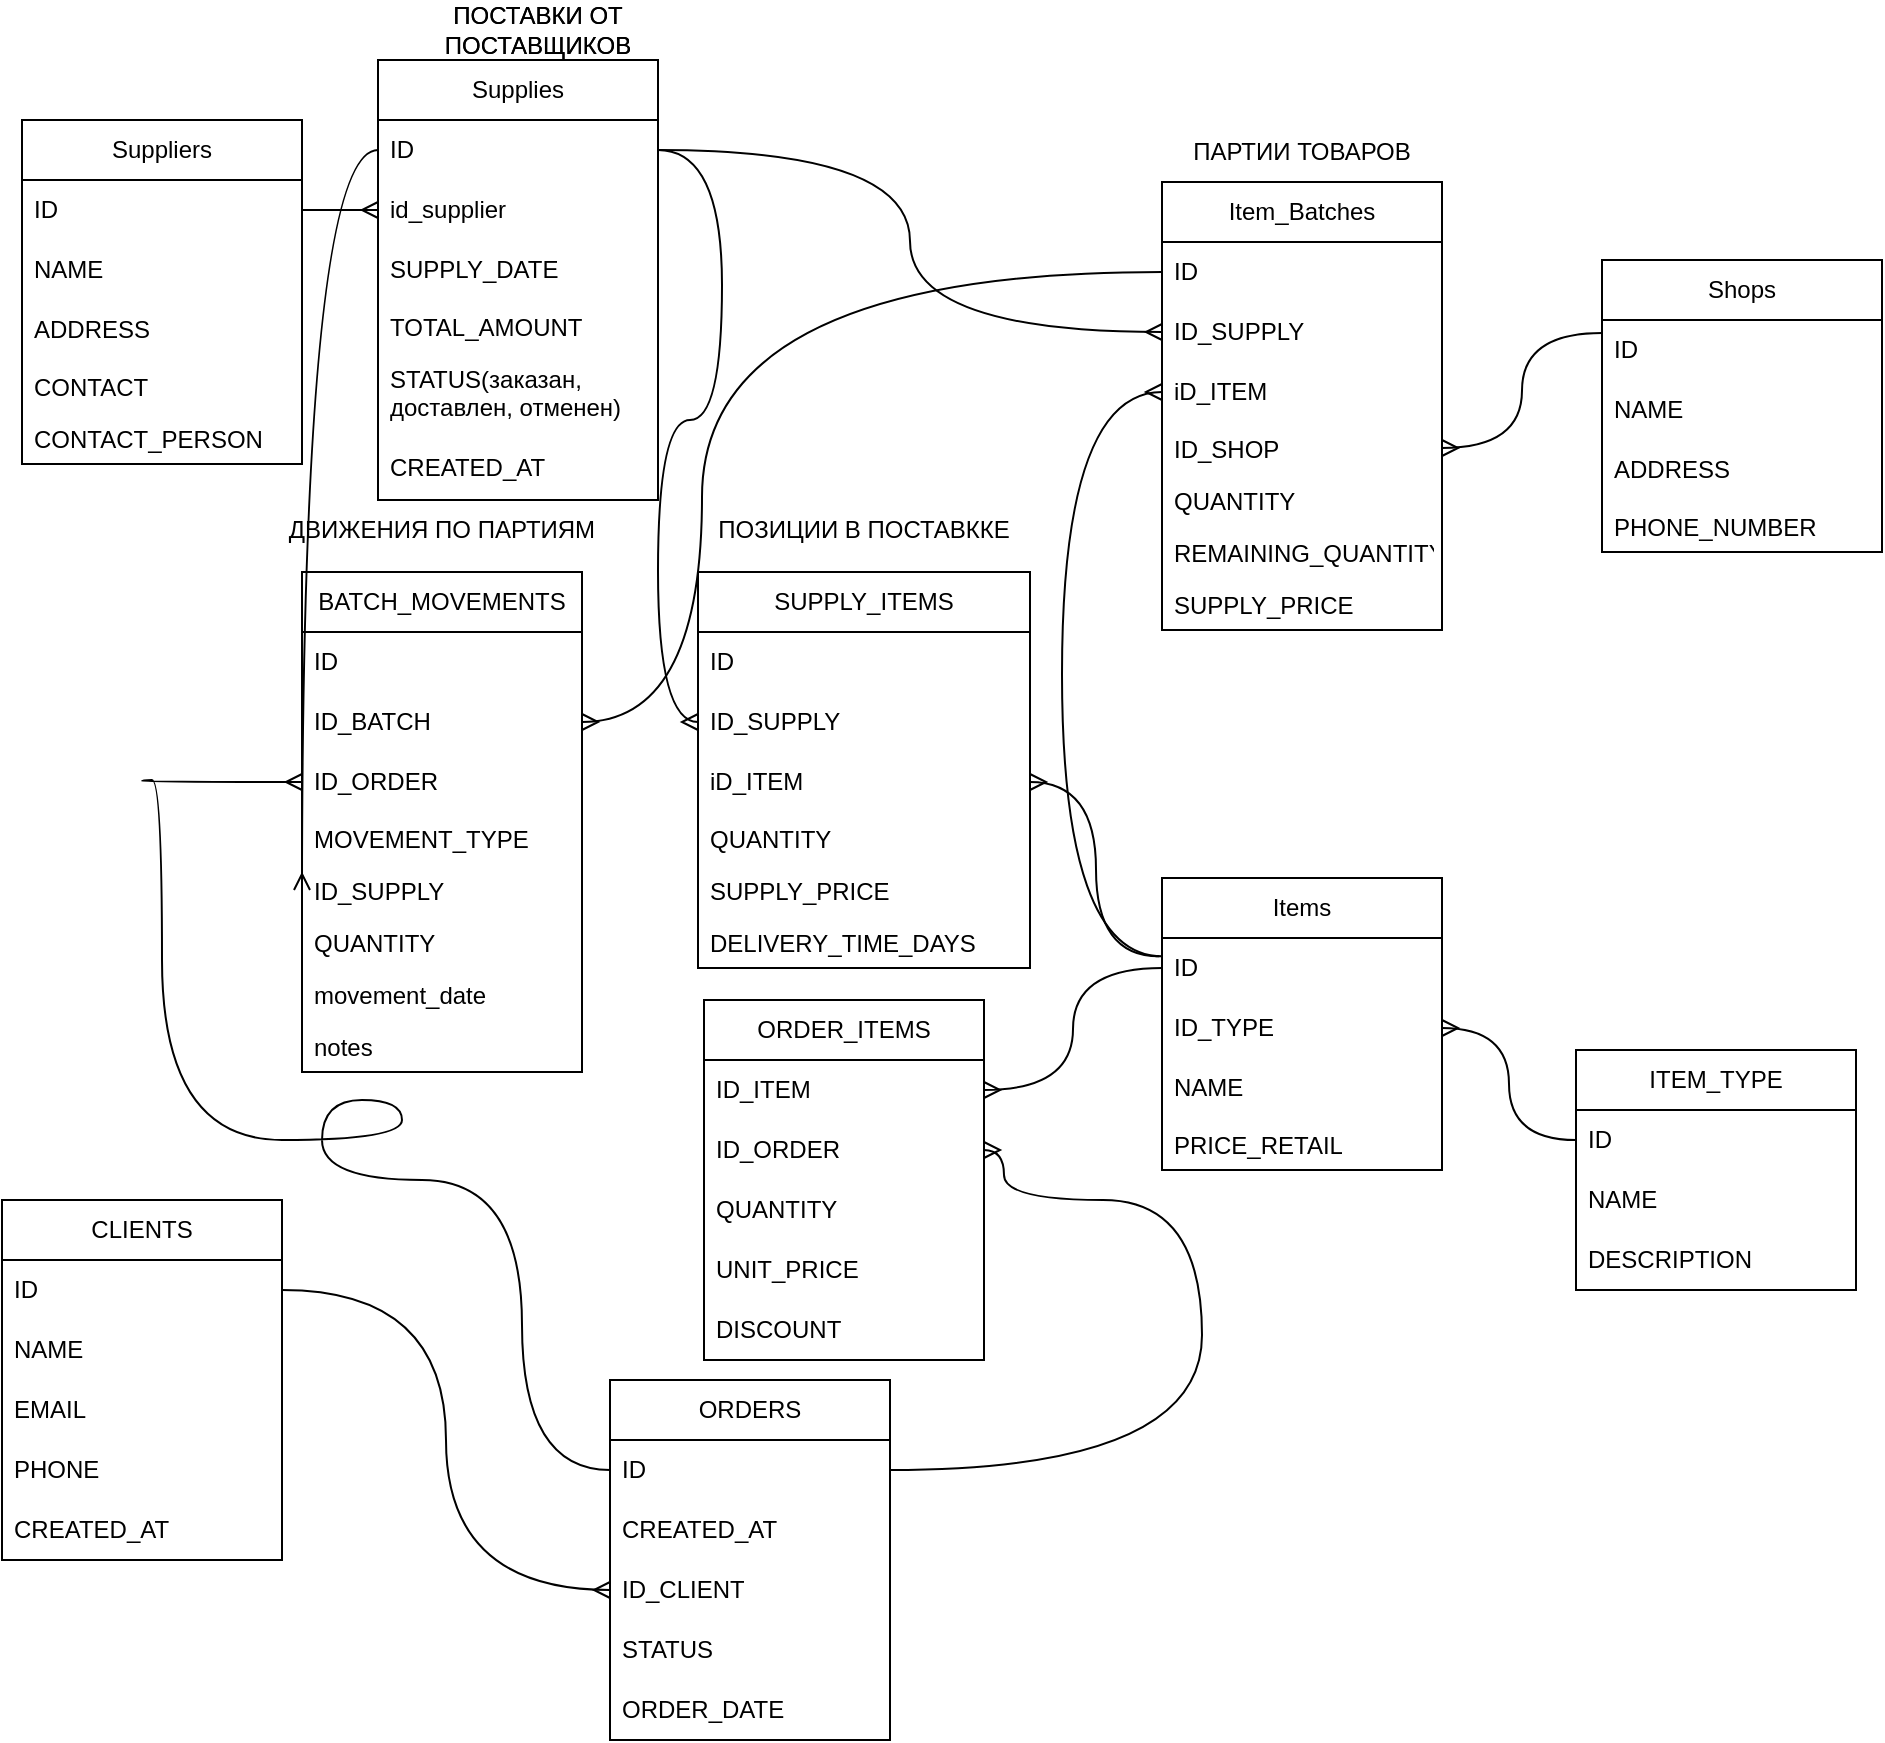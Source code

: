 <mxfile version="28.2.7">
  <diagram name="Страница — 1" id="HOSntctd37AdvG3vy1FT">
    <mxGraphModel dx="2037" dy="1073" grid="1" gridSize="10" guides="1" tooltips="1" connect="1" arrows="1" fold="1" page="1" pageScale="1" pageWidth="827" pageHeight="1169" math="0" shadow="0">
      <root>
        <mxCell id="0" />
        <mxCell id="1" parent="0" />
        <mxCell id="6hYHMVU2Tr5-_BcsYfaz-1" value="Suppliers" style="swimlane;fontStyle=0;childLayout=stackLayout;horizontal=1;startSize=30;horizontalStack=0;resizeParent=1;resizeParentMax=0;resizeLast=0;collapsible=1;marginBottom=0;whiteSpace=wrap;html=1;" vertex="1" parent="1">
          <mxGeometry x="50" y="60" width="140" height="172" as="geometry">
            <mxRectangle x="160" y="150" width="80" height="30" as="alternateBounds" />
          </mxGeometry>
        </mxCell>
        <mxCell id="6hYHMVU2Tr5-_BcsYfaz-2" value="ID" style="text;strokeColor=none;fillColor=none;align=left;verticalAlign=middle;spacingLeft=4;spacingRight=4;overflow=hidden;points=[[0,0.5],[1,0.5]];portConstraint=eastwest;rotatable=0;whiteSpace=wrap;html=1;" vertex="1" parent="6hYHMVU2Tr5-_BcsYfaz-1">
          <mxGeometry y="30" width="140" height="30" as="geometry" />
        </mxCell>
        <mxCell id="6hYHMVU2Tr5-_BcsYfaz-3" value="NAME" style="text;strokeColor=none;fillColor=none;align=left;verticalAlign=middle;spacingLeft=4;spacingRight=4;overflow=hidden;points=[[0,0.5],[1,0.5]];portConstraint=eastwest;rotatable=0;whiteSpace=wrap;html=1;" vertex="1" parent="6hYHMVU2Tr5-_BcsYfaz-1">
          <mxGeometry y="60" width="140" height="30" as="geometry" />
        </mxCell>
        <mxCell id="6hYHMVU2Tr5-_BcsYfaz-4" value="ADDRESS" style="text;strokeColor=none;fillColor=none;align=left;verticalAlign=middle;spacingLeft=4;spacingRight=4;overflow=hidden;points=[[0,0.5],[1,0.5]];portConstraint=eastwest;rotatable=0;whiteSpace=wrap;html=1;" vertex="1" parent="6hYHMVU2Tr5-_BcsYfaz-1">
          <mxGeometry y="90" width="140" height="30" as="geometry" />
        </mxCell>
        <mxCell id="6hYHMVU2Tr5-_BcsYfaz-8" value="CONTACT" style="text;strokeColor=none;fillColor=none;align=left;verticalAlign=top;spacingLeft=4;spacingRight=4;overflow=hidden;rotatable=0;points=[[0,0.5],[1,0.5]];portConstraint=eastwest;whiteSpace=wrap;html=1;" vertex="1" parent="6hYHMVU2Tr5-_BcsYfaz-1">
          <mxGeometry y="120" width="140" height="26" as="geometry" />
        </mxCell>
        <mxCell id="6hYHMVU2Tr5-_BcsYfaz-9" value="CONTACT_PERSON" style="text;strokeColor=none;fillColor=none;align=left;verticalAlign=top;spacingLeft=4;spacingRight=4;overflow=hidden;rotatable=0;points=[[0,0.5],[1,0.5]];portConstraint=eastwest;whiteSpace=wrap;html=1;" vertex="1" parent="6hYHMVU2Tr5-_BcsYfaz-1">
          <mxGeometry y="146" width="140" height="26" as="geometry" />
        </mxCell>
        <mxCell id="6hYHMVU2Tr5-_BcsYfaz-10" value="Shops" style="swimlane;fontStyle=0;childLayout=stackLayout;horizontal=1;startSize=30;horizontalStack=0;resizeParent=1;resizeParentMax=0;resizeLast=0;collapsible=1;marginBottom=0;whiteSpace=wrap;html=1;" vertex="1" parent="1">
          <mxGeometry x="840" y="130" width="140" height="146" as="geometry" />
        </mxCell>
        <mxCell id="6hYHMVU2Tr5-_BcsYfaz-11" value="ID" style="text;strokeColor=none;fillColor=none;align=left;verticalAlign=middle;spacingLeft=4;spacingRight=4;overflow=hidden;points=[[0,0.5],[1,0.5]];portConstraint=eastwest;rotatable=0;whiteSpace=wrap;html=1;" vertex="1" parent="6hYHMVU2Tr5-_BcsYfaz-10">
          <mxGeometry y="30" width="140" height="30" as="geometry" />
        </mxCell>
        <mxCell id="6hYHMVU2Tr5-_BcsYfaz-12" value="NAME" style="text;strokeColor=none;fillColor=none;align=left;verticalAlign=middle;spacingLeft=4;spacingRight=4;overflow=hidden;points=[[0,0.5],[1,0.5]];portConstraint=eastwest;rotatable=0;whiteSpace=wrap;html=1;" vertex="1" parent="6hYHMVU2Tr5-_BcsYfaz-10">
          <mxGeometry y="60" width="140" height="30" as="geometry" />
        </mxCell>
        <mxCell id="6hYHMVU2Tr5-_BcsYfaz-13" value="ADDRESS" style="text;strokeColor=none;fillColor=none;align=left;verticalAlign=middle;spacingLeft=4;spacingRight=4;overflow=hidden;points=[[0,0.5],[1,0.5]];portConstraint=eastwest;rotatable=0;whiteSpace=wrap;html=1;" vertex="1" parent="6hYHMVU2Tr5-_BcsYfaz-10">
          <mxGeometry y="90" width="140" height="30" as="geometry" />
        </mxCell>
        <mxCell id="6hYHMVU2Tr5-_BcsYfaz-14" value="PHONE_NUMBER" style="text;strokeColor=none;fillColor=none;align=left;verticalAlign=top;spacingLeft=4;spacingRight=4;overflow=hidden;rotatable=0;points=[[0,0.5],[1,0.5]];portConstraint=eastwest;whiteSpace=wrap;html=1;" vertex="1" parent="6hYHMVU2Tr5-_BcsYfaz-10">
          <mxGeometry y="120" width="140" height="26" as="geometry" />
        </mxCell>
        <mxCell id="6hYHMVU2Tr5-_BcsYfaz-15" value="Items" style="swimlane;fontStyle=0;childLayout=stackLayout;horizontal=1;startSize=30;horizontalStack=0;resizeParent=1;resizeParentMax=0;resizeLast=0;collapsible=1;marginBottom=0;whiteSpace=wrap;html=1;" vertex="1" parent="1">
          <mxGeometry x="620" y="439" width="140" height="146" as="geometry" />
        </mxCell>
        <mxCell id="6hYHMVU2Tr5-_BcsYfaz-16" value="ID" style="text;strokeColor=none;fillColor=none;align=left;verticalAlign=middle;spacingLeft=4;spacingRight=4;overflow=hidden;points=[[0,0.5],[1,0.5]];portConstraint=eastwest;rotatable=0;whiteSpace=wrap;html=1;" vertex="1" parent="6hYHMVU2Tr5-_BcsYfaz-15">
          <mxGeometry y="30" width="140" height="30" as="geometry" />
        </mxCell>
        <mxCell id="6hYHMVU2Tr5-_BcsYfaz-17" value="ID_TYPE" style="text;strokeColor=none;fillColor=none;align=left;verticalAlign=middle;spacingLeft=4;spacingRight=4;overflow=hidden;points=[[0,0.5],[1,0.5]];portConstraint=eastwest;rotatable=0;whiteSpace=wrap;html=1;" vertex="1" parent="6hYHMVU2Tr5-_BcsYfaz-15">
          <mxGeometry y="60" width="140" height="30" as="geometry" />
        </mxCell>
        <mxCell id="6hYHMVU2Tr5-_BcsYfaz-18" value="NAME" style="text;strokeColor=none;fillColor=none;align=left;verticalAlign=middle;spacingLeft=4;spacingRight=4;overflow=hidden;points=[[0,0.5],[1,0.5]];portConstraint=eastwest;rotatable=0;whiteSpace=wrap;html=1;" vertex="1" parent="6hYHMVU2Tr5-_BcsYfaz-15">
          <mxGeometry y="90" width="140" height="30" as="geometry" />
        </mxCell>
        <mxCell id="6hYHMVU2Tr5-_BcsYfaz-19" value="PRICE_RETAIL" style="text;strokeColor=none;fillColor=none;align=left;verticalAlign=top;spacingLeft=4;spacingRight=4;overflow=hidden;rotatable=0;points=[[0,0.5],[1,0.5]];portConstraint=eastwest;whiteSpace=wrap;html=1;" vertex="1" parent="6hYHMVU2Tr5-_BcsYfaz-15">
          <mxGeometry y="120" width="140" height="26" as="geometry" />
        </mxCell>
        <mxCell id="6hYHMVU2Tr5-_BcsYfaz-39" value="ORDERS" style="swimlane;fontStyle=0;childLayout=stackLayout;horizontal=1;startSize=30;horizontalStack=0;resizeParent=1;resizeParentMax=0;resizeLast=0;collapsible=1;marginBottom=0;whiteSpace=wrap;html=1;" vertex="1" parent="1">
          <mxGeometry x="344" y="690" width="140" height="180" as="geometry" />
        </mxCell>
        <mxCell id="6hYHMVU2Tr5-_BcsYfaz-40" value="ID" style="text;strokeColor=none;fillColor=none;align=left;verticalAlign=middle;spacingLeft=4;spacingRight=4;overflow=hidden;points=[[0,0.5],[1,0.5]];portConstraint=eastwest;rotatable=0;whiteSpace=wrap;html=1;" vertex="1" parent="6hYHMVU2Tr5-_BcsYfaz-39">
          <mxGeometry y="30" width="140" height="30" as="geometry" />
        </mxCell>
        <mxCell id="6hYHMVU2Tr5-_BcsYfaz-42" value="CREATED_AT" style="text;strokeColor=none;fillColor=none;align=left;verticalAlign=middle;spacingLeft=4;spacingRight=4;overflow=hidden;points=[[0,0.5],[1,0.5]];portConstraint=eastwest;rotatable=0;whiteSpace=wrap;html=1;" vertex="1" parent="6hYHMVU2Tr5-_BcsYfaz-39">
          <mxGeometry y="60" width="140" height="30" as="geometry" />
        </mxCell>
        <mxCell id="6hYHMVU2Tr5-_BcsYfaz-51" value="ID_CLIENT" style="text;strokeColor=none;fillColor=none;align=left;verticalAlign=middle;spacingLeft=4;spacingRight=4;overflow=hidden;points=[[0,0.5],[1,0.5]];portConstraint=eastwest;rotatable=0;whiteSpace=wrap;html=1;" vertex="1" parent="6hYHMVU2Tr5-_BcsYfaz-39">
          <mxGeometry y="90" width="140" height="30" as="geometry" />
        </mxCell>
        <mxCell id="6hYHMVU2Tr5-_BcsYfaz-120" value="STATUS" style="text;strokeColor=none;fillColor=none;align=left;verticalAlign=middle;spacingLeft=4;spacingRight=4;overflow=hidden;points=[[0,0.5],[1,0.5]];portConstraint=eastwest;rotatable=0;whiteSpace=wrap;html=1;" vertex="1" parent="6hYHMVU2Tr5-_BcsYfaz-39">
          <mxGeometry y="120" width="140" height="30" as="geometry" />
        </mxCell>
        <mxCell id="6hYHMVU2Tr5-_BcsYfaz-121" value="ORDER_DATE" style="text;strokeColor=none;fillColor=none;align=left;verticalAlign=middle;spacingLeft=4;spacingRight=4;overflow=hidden;points=[[0,0.5],[1,0.5]];portConstraint=eastwest;rotatable=0;whiteSpace=wrap;html=1;" vertex="1" parent="6hYHMVU2Tr5-_BcsYfaz-39">
          <mxGeometry y="150" width="140" height="30" as="geometry" />
        </mxCell>
        <mxCell id="6hYHMVU2Tr5-_BcsYfaz-43" value="CLIENTS" style="swimlane;fontStyle=0;childLayout=stackLayout;horizontal=1;startSize=30;horizontalStack=0;resizeParent=1;resizeParentMax=0;resizeLast=0;collapsible=1;marginBottom=0;whiteSpace=wrap;html=1;" vertex="1" parent="1">
          <mxGeometry x="40" y="600" width="140" height="180" as="geometry" />
        </mxCell>
        <mxCell id="6hYHMVU2Tr5-_BcsYfaz-44" value="ID" style="text;strokeColor=none;fillColor=none;align=left;verticalAlign=middle;spacingLeft=4;spacingRight=4;overflow=hidden;points=[[0,0.5],[1,0.5]];portConstraint=eastwest;rotatable=0;whiteSpace=wrap;html=1;" vertex="1" parent="6hYHMVU2Tr5-_BcsYfaz-43">
          <mxGeometry y="30" width="140" height="30" as="geometry" />
        </mxCell>
        <mxCell id="6hYHMVU2Tr5-_BcsYfaz-117" value="NAME" style="text;strokeColor=none;fillColor=none;align=left;verticalAlign=middle;spacingLeft=4;spacingRight=4;overflow=hidden;points=[[0,0.5],[1,0.5]];portConstraint=eastwest;rotatable=0;whiteSpace=wrap;html=1;" vertex="1" parent="6hYHMVU2Tr5-_BcsYfaz-43">
          <mxGeometry y="60" width="140" height="30" as="geometry" />
        </mxCell>
        <mxCell id="6hYHMVU2Tr5-_BcsYfaz-118" value="EMAIL" style="text;strokeColor=none;fillColor=none;align=left;verticalAlign=middle;spacingLeft=4;spacingRight=4;overflow=hidden;points=[[0,0.5],[1,0.5]];portConstraint=eastwest;rotatable=0;whiteSpace=wrap;html=1;" vertex="1" parent="6hYHMVU2Tr5-_BcsYfaz-43">
          <mxGeometry y="90" width="140" height="30" as="geometry" />
        </mxCell>
        <mxCell id="6hYHMVU2Tr5-_BcsYfaz-119" value="PHONE" style="text;strokeColor=none;fillColor=none;align=left;verticalAlign=middle;spacingLeft=4;spacingRight=4;overflow=hidden;points=[[0,0.5],[1,0.5]];portConstraint=eastwest;rotatable=0;whiteSpace=wrap;html=1;" vertex="1" parent="6hYHMVU2Tr5-_BcsYfaz-43">
          <mxGeometry y="120" width="140" height="30" as="geometry" />
        </mxCell>
        <mxCell id="6hYHMVU2Tr5-_BcsYfaz-45" value="CREATED_AT" style="text;strokeColor=none;fillColor=none;align=left;verticalAlign=middle;spacingLeft=4;spacingRight=4;overflow=hidden;points=[[0,0.5],[1,0.5]];portConstraint=eastwest;rotatable=0;whiteSpace=wrap;html=1;" vertex="1" parent="6hYHMVU2Tr5-_BcsYfaz-43">
          <mxGeometry y="150" width="140" height="30" as="geometry" />
        </mxCell>
        <mxCell id="6hYHMVU2Tr5-_BcsYfaz-47" value="ORDER_ITEMS" style="swimlane;fontStyle=0;childLayout=stackLayout;horizontal=1;startSize=30;horizontalStack=0;resizeParent=1;resizeParentMax=0;resizeLast=0;collapsible=1;marginBottom=0;whiteSpace=wrap;html=1;" vertex="1" parent="1">
          <mxGeometry x="391" y="500" width="140" height="180" as="geometry" />
        </mxCell>
        <mxCell id="6hYHMVU2Tr5-_BcsYfaz-48" value="ID_ITEM" style="text;strokeColor=none;fillColor=none;align=left;verticalAlign=middle;spacingLeft=4;spacingRight=4;overflow=hidden;points=[[0,0.5],[1,0.5]];portConstraint=eastwest;rotatable=0;whiteSpace=wrap;html=1;" vertex="1" parent="6hYHMVU2Tr5-_BcsYfaz-47">
          <mxGeometry y="30" width="140" height="30" as="geometry" />
        </mxCell>
        <mxCell id="6hYHMVU2Tr5-_BcsYfaz-49" value="ID_ORDER" style="text;strokeColor=none;fillColor=none;align=left;verticalAlign=middle;spacingLeft=4;spacingRight=4;overflow=hidden;points=[[0,0.5],[1,0.5]];portConstraint=eastwest;rotatable=0;whiteSpace=wrap;html=1;" vertex="1" parent="6hYHMVU2Tr5-_BcsYfaz-47">
          <mxGeometry y="60" width="140" height="30" as="geometry" />
        </mxCell>
        <mxCell id="6hYHMVU2Tr5-_BcsYfaz-123" value="QUANTITY" style="text;strokeColor=none;fillColor=none;align=left;verticalAlign=middle;spacingLeft=4;spacingRight=4;overflow=hidden;points=[[0,0.5],[1,0.5]];portConstraint=eastwest;rotatable=0;whiteSpace=wrap;html=1;" vertex="1" parent="6hYHMVU2Tr5-_BcsYfaz-47">
          <mxGeometry y="90" width="140" height="30" as="geometry" />
        </mxCell>
        <mxCell id="6hYHMVU2Tr5-_BcsYfaz-132" value="UNIT_PRICE" style="text;strokeColor=none;fillColor=none;align=left;verticalAlign=middle;spacingLeft=4;spacingRight=4;overflow=hidden;points=[[0,0.5],[1,0.5]];portConstraint=eastwest;rotatable=0;whiteSpace=wrap;html=1;" vertex="1" parent="6hYHMVU2Tr5-_BcsYfaz-47">
          <mxGeometry y="120" width="140" height="30" as="geometry" />
        </mxCell>
        <mxCell id="6hYHMVU2Tr5-_BcsYfaz-50" value="DISCOUNT" style="text;strokeColor=none;fillColor=none;align=left;verticalAlign=middle;spacingLeft=4;spacingRight=4;overflow=hidden;points=[[0,0.5],[1,0.5]];portConstraint=eastwest;rotatable=0;whiteSpace=wrap;html=1;" vertex="1" parent="6hYHMVU2Tr5-_BcsYfaz-47">
          <mxGeometry y="150" width="140" height="30" as="geometry" />
        </mxCell>
        <mxCell id="6hYHMVU2Tr5-_BcsYfaz-52" style="edgeStyle=orthogonalEdgeStyle;rounded=0;orthogonalLoop=1;jettySize=auto;html=1;curved=1;endArrow=ERmany;endFill=0;exitX=0;exitY=0.5;exitDx=0;exitDy=0;entryX=1;entryY=0.5;entryDx=0;entryDy=0;" edge="1" parent="1" source="6hYHMVU2Tr5-_BcsYfaz-16" target="6hYHMVU2Tr5-_BcsYfaz-48">
          <mxGeometry relative="1" as="geometry">
            <mxPoint x="560" y="690" as="sourcePoint" />
            <mxPoint x="620" y="670" as="targetPoint" />
          </mxGeometry>
        </mxCell>
        <mxCell id="6hYHMVU2Tr5-_BcsYfaz-54" style="edgeStyle=orthogonalEdgeStyle;rounded=0;orthogonalLoop=1;jettySize=auto;html=1;curved=1;endArrow=ERmany;endFill=0;exitX=1;exitY=0.5;exitDx=0;exitDy=0;entryX=1;entryY=0.5;entryDx=0;entryDy=0;" edge="1" parent="1" source="6hYHMVU2Tr5-_BcsYfaz-40" target="6hYHMVU2Tr5-_BcsYfaz-49">
          <mxGeometry relative="1" as="geometry">
            <mxPoint x="626" y="570" as="sourcePoint" />
            <mxPoint x="560" y="656" as="targetPoint" />
            <Array as="points">
              <mxPoint x="640" y="735" />
              <mxPoint x="640" y="600" />
              <mxPoint x="541" y="600" />
            </Array>
          </mxGeometry>
        </mxCell>
        <mxCell id="6hYHMVU2Tr5-_BcsYfaz-55" style="edgeStyle=orthogonalEdgeStyle;rounded=0;orthogonalLoop=1;jettySize=auto;html=1;curved=1;endArrow=ERmany;endFill=0;exitX=1;exitY=0.5;exitDx=0;exitDy=0;entryX=0;entryY=0.5;entryDx=0;entryDy=0;" edge="1" parent="1" source="6hYHMVU2Tr5-_BcsYfaz-44" target="6hYHMVU2Tr5-_BcsYfaz-51">
          <mxGeometry relative="1" as="geometry">
            <mxPoint x="205" y="825" as="sourcePoint" />
            <mxPoint x="297" y="795" as="targetPoint" />
          </mxGeometry>
        </mxCell>
        <mxCell id="6hYHMVU2Tr5-_BcsYfaz-56" value="Item_Batches" style="swimlane;fontStyle=0;childLayout=stackLayout;horizontal=1;startSize=30;horizontalStack=0;resizeParent=1;resizeParentMax=0;resizeLast=0;collapsible=1;marginBottom=0;whiteSpace=wrap;html=1;" vertex="1" parent="1">
          <mxGeometry x="620" y="91" width="140" height="224" as="geometry" />
        </mxCell>
        <mxCell id="6hYHMVU2Tr5-_BcsYfaz-57" value="ID" style="text;strokeColor=none;fillColor=none;align=left;verticalAlign=middle;spacingLeft=4;spacingRight=4;overflow=hidden;points=[[0,0.5],[1,0.5]];portConstraint=eastwest;rotatable=0;whiteSpace=wrap;html=1;" vertex="1" parent="6hYHMVU2Tr5-_BcsYfaz-56">
          <mxGeometry y="30" width="140" height="30" as="geometry" />
        </mxCell>
        <mxCell id="6hYHMVU2Tr5-_BcsYfaz-58" value="ID_SUPPLY" style="text;strokeColor=none;fillColor=none;align=left;verticalAlign=middle;spacingLeft=4;spacingRight=4;overflow=hidden;points=[[0,0.5],[1,0.5]];portConstraint=eastwest;rotatable=0;whiteSpace=wrap;html=1;" vertex="1" parent="6hYHMVU2Tr5-_BcsYfaz-56">
          <mxGeometry y="60" width="140" height="30" as="geometry" />
        </mxCell>
        <mxCell id="6hYHMVU2Tr5-_BcsYfaz-59" value="iD_ITEM" style="text;strokeColor=none;fillColor=none;align=left;verticalAlign=middle;spacingLeft=4;spacingRight=4;overflow=hidden;points=[[0,0.5],[1,0.5]];portConstraint=eastwest;rotatable=0;whiteSpace=wrap;html=1;" vertex="1" parent="6hYHMVU2Tr5-_BcsYfaz-56">
          <mxGeometry y="90" width="140" height="30" as="geometry" />
        </mxCell>
        <mxCell id="6hYHMVU2Tr5-_BcsYfaz-65" value="ID_SHOP" style="text;strokeColor=none;fillColor=none;align=left;verticalAlign=top;spacingLeft=4;spacingRight=4;overflow=hidden;rotatable=0;points=[[0,0.5],[1,0.5]];portConstraint=eastwest;whiteSpace=wrap;html=1;" vertex="1" parent="6hYHMVU2Tr5-_BcsYfaz-56">
          <mxGeometry y="120" width="140" height="26" as="geometry" />
        </mxCell>
        <mxCell id="6hYHMVU2Tr5-_BcsYfaz-66" value="QUANTITY" style="text;strokeColor=none;fillColor=none;align=left;verticalAlign=top;spacingLeft=4;spacingRight=4;overflow=hidden;rotatable=0;points=[[0,0.5],[1,0.5]];portConstraint=eastwest;whiteSpace=wrap;html=1;" vertex="1" parent="6hYHMVU2Tr5-_BcsYfaz-56">
          <mxGeometry y="146" width="140" height="26" as="geometry" />
        </mxCell>
        <mxCell id="6hYHMVU2Tr5-_BcsYfaz-67" value="REMAINING_QUANTITY" style="text;strokeColor=none;fillColor=none;align=left;verticalAlign=top;spacingLeft=4;spacingRight=4;overflow=hidden;rotatable=0;points=[[0,0.5],[1,0.5]];portConstraint=eastwest;whiteSpace=wrap;html=1;" vertex="1" parent="6hYHMVU2Tr5-_BcsYfaz-56">
          <mxGeometry y="172" width="140" height="26" as="geometry" />
        </mxCell>
        <mxCell id="6hYHMVU2Tr5-_BcsYfaz-68" value="SUPPLY_PRICE" style="text;strokeColor=none;fillColor=none;align=left;verticalAlign=top;spacingLeft=4;spacingRight=4;overflow=hidden;rotatable=0;points=[[0,0.5],[1,0.5]];portConstraint=eastwest;whiteSpace=wrap;html=1;" vertex="1" parent="6hYHMVU2Tr5-_BcsYfaz-56">
          <mxGeometry y="198" width="140" height="26" as="geometry" />
        </mxCell>
        <mxCell id="6hYHMVU2Tr5-_BcsYfaz-71" value="Supplies" style="swimlane;fontStyle=0;childLayout=stackLayout;horizontal=1;startSize=30;horizontalStack=0;resizeParent=1;resizeParentMax=0;resizeLast=0;collapsible=1;marginBottom=0;whiteSpace=wrap;html=1;" vertex="1" parent="1">
          <mxGeometry x="228" y="30" width="140" height="220" as="geometry">
            <mxRectangle x="160" y="150" width="80" height="30" as="alternateBounds" />
          </mxGeometry>
        </mxCell>
        <mxCell id="6hYHMVU2Tr5-_BcsYfaz-72" value="ID" style="text;strokeColor=none;fillColor=none;align=left;verticalAlign=middle;spacingLeft=4;spacingRight=4;overflow=hidden;points=[[0,0.5],[1,0.5]];portConstraint=eastwest;rotatable=0;whiteSpace=wrap;html=1;" vertex="1" parent="6hYHMVU2Tr5-_BcsYfaz-71">
          <mxGeometry y="30" width="140" height="30" as="geometry" />
        </mxCell>
        <mxCell id="6hYHMVU2Tr5-_BcsYfaz-73" value="id_supplier" style="text;strokeColor=none;fillColor=none;align=left;verticalAlign=middle;spacingLeft=4;spacingRight=4;overflow=hidden;points=[[0,0.5],[1,0.5]];portConstraint=eastwest;rotatable=0;whiteSpace=wrap;html=1;" vertex="1" parent="6hYHMVU2Tr5-_BcsYfaz-71">
          <mxGeometry y="60" width="140" height="30" as="geometry" />
        </mxCell>
        <mxCell id="6hYHMVU2Tr5-_BcsYfaz-74" value="SUPPLY_DATE" style="text;strokeColor=none;fillColor=none;align=left;verticalAlign=middle;spacingLeft=4;spacingRight=4;overflow=hidden;points=[[0,0.5],[1,0.5]];portConstraint=eastwest;rotatable=0;whiteSpace=wrap;html=1;" vertex="1" parent="6hYHMVU2Tr5-_BcsYfaz-71">
          <mxGeometry y="90" width="140" height="30" as="geometry" />
        </mxCell>
        <mxCell id="6hYHMVU2Tr5-_BcsYfaz-75" value="TOTAL_AMOUNT" style="text;strokeColor=none;fillColor=none;align=left;verticalAlign=top;spacingLeft=4;spacingRight=4;overflow=hidden;rotatable=0;points=[[0,0.5],[1,0.5]];portConstraint=eastwest;whiteSpace=wrap;html=1;" vertex="1" parent="6hYHMVU2Tr5-_BcsYfaz-71">
          <mxGeometry y="120" width="140" height="26" as="geometry" />
        </mxCell>
        <mxCell id="6hYHMVU2Tr5-_BcsYfaz-76" value="STATUS(заказан, доставлен, отменен)" style="text;strokeColor=none;fillColor=none;align=left;verticalAlign=top;spacingLeft=4;spacingRight=4;overflow=hidden;rotatable=0;points=[[0,0.5],[1,0.5]];portConstraint=eastwest;whiteSpace=wrap;html=1;" vertex="1" parent="6hYHMVU2Tr5-_BcsYfaz-71">
          <mxGeometry y="146" width="140" height="44" as="geometry" />
        </mxCell>
        <mxCell id="6hYHMVU2Tr5-_BcsYfaz-77" value="CREATED_AT" style="text;strokeColor=none;fillColor=none;align=left;verticalAlign=top;spacingLeft=4;spacingRight=4;overflow=hidden;rotatable=0;points=[[0,0.5],[1,0.5]];portConstraint=eastwest;whiteSpace=wrap;html=1;" vertex="1" parent="6hYHMVU2Tr5-_BcsYfaz-71">
          <mxGeometry y="190" width="140" height="30" as="geometry" />
        </mxCell>
        <mxCell id="6hYHMVU2Tr5-_BcsYfaz-78" value="SUPPLY_ITEMS" style="swimlane;fontStyle=0;childLayout=stackLayout;horizontal=1;startSize=30;horizontalStack=0;resizeParent=1;resizeParentMax=0;resizeLast=0;collapsible=1;marginBottom=0;whiteSpace=wrap;html=1;" vertex="1" parent="1">
          <mxGeometry x="388" y="286" width="166" height="198" as="geometry" />
        </mxCell>
        <mxCell id="6hYHMVU2Tr5-_BcsYfaz-79" value="ID" style="text;strokeColor=none;fillColor=none;align=left;verticalAlign=middle;spacingLeft=4;spacingRight=4;overflow=hidden;points=[[0,0.5],[1,0.5]];portConstraint=eastwest;rotatable=0;whiteSpace=wrap;html=1;" vertex="1" parent="6hYHMVU2Tr5-_BcsYfaz-78">
          <mxGeometry y="30" width="166" height="30" as="geometry" />
        </mxCell>
        <mxCell id="6hYHMVU2Tr5-_BcsYfaz-80" value="ID_SUPPLY" style="text;strokeColor=none;fillColor=none;align=left;verticalAlign=middle;spacingLeft=4;spacingRight=4;overflow=hidden;points=[[0,0.5],[1,0.5]];portConstraint=eastwest;rotatable=0;whiteSpace=wrap;html=1;" vertex="1" parent="6hYHMVU2Tr5-_BcsYfaz-78">
          <mxGeometry y="60" width="166" height="30" as="geometry" />
        </mxCell>
        <mxCell id="6hYHMVU2Tr5-_BcsYfaz-81" value="iD_ITEM" style="text;strokeColor=none;fillColor=none;align=left;verticalAlign=middle;spacingLeft=4;spacingRight=4;overflow=hidden;points=[[0,0.5],[1,0.5]];portConstraint=eastwest;rotatable=0;whiteSpace=wrap;html=1;" vertex="1" parent="6hYHMVU2Tr5-_BcsYfaz-78">
          <mxGeometry y="90" width="166" height="30" as="geometry" />
        </mxCell>
        <mxCell id="6hYHMVU2Tr5-_BcsYfaz-83" value="QUANTITY" style="text;strokeColor=none;fillColor=none;align=left;verticalAlign=top;spacingLeft=4;spacingRight=4;overflow=hidden;rotatable=0;points=[[0,0.5],[1,0.5]];portConstraint=eastwest;whiteSpace=wrap;html=1;" vertex="1" parent="6hYHMVU2Tr5-_BcsYfaz-78">
          <mxGeometry y="120" width="166" height="26" as="geometry" />
        </mxCell>
        <mxCell id="6hYHMVU2Tr5-_BcsYfaz-85" value="SUPPLY_PRICE" style="text;strokeColor=none;fillColor=none;align=left;verticalAlign=top;spacingLeft=4;spacingRight=4;overflow=hidden;rotatable=0;points=[[0,0.5],[1,0.5]];portConstraint=eastwest;whiteSpace=wrap;html=1;" vertex="1" parent="6hYHMVU2Tr5-_BcsYfaz-78">
          <mxGeometry y="146" width="166" height="26" as="geometry" />
        </mxCell>
        <mxCell id="6hYHMVU2Tr5-_BcsYfaz-86" value="DELIVERY_TIME_DAYS" style="text;strokeColor=none;fillColor=none;align=left;verticalAlign=top;spacingLeft=4;spacingRight=4;overflow=hidden;rotatable=0;points=[[0,0.5],[1,0.5]];portConstraint=eastwest;whiteSpace=wrap;html=1;" vertex="1" parent="6hYHMVU2Tr5-_BcsYfaz-78">
          <mxGeometry y="172" width="166" height="26" as="geometry" />
        </mxCell>
        <mxCell id="6hYHMVU2Tr5-_BcsYfaz-87" value="BATCH_MOVEMENTS" style="swimlane;fontStyle=0;childLayout=stackLayout;horizontal=1;startSize=30;horizontalStack=0;resizeParent=1;resizeParentMax=0;resizeLast=0;collapsible=1;marginBottom=0;whiteSpace=wrap;html=1;" vertex="1" parent="1">
          <mxGeometry x="190" y="286" width="140" height="250" as="geometry" />
        </mxCell>
        <mxCell id="6hYHMVU2Tr5-_BcsYfaz-88" value="ID" style="text;strokeColor=none;fillColor=none;align=left;verticalAlign=middle;spacingLeft=4;spacingRight=4;overflow=hidden;points=[[0,0.5],[1,0.5]];portConstraint=eastwest;rotatable=0;whiteSpace=wrap;html=1;" vertex="1" parent="6hYHMVU2Tr5-_BcsYfaz-87">
          <mxGeometry y="30" width="140" height="30" as="geometry" />
        </mxCell>
        <mxCell id="6hYHMVU2Tr5-_BcsYfaz-89" value="ID_BATCH" style="text;strokeColor=none;fillColor=none;align=left;verticalAlign=middle;spacingLeft=4;spacingRight=4;overflow=hidden;points=[[0,0.5],[1,0.5]];portConstraint=eastwest;rotatable=0;whiteSpace=wrap;html=1;" vertex="1" parent="6hYHMVU2Tr5-_BcsYfaz-87">
          <mxGeometry y="60" width="140" height="30" as="geometry" />
        </mxCell>
        <mxCell id="6hYHMVU2Tr5-_BcsYfaz-90" value="ID_ORDER" style="text;strokeColor=none;fillColor=none;align=left;verticalAlign=middle;spacingLeft=4;spacingRight=4;overflow=hidden;points=[[0,0.5],[1,0.5]];portConstraint=eastwest;rotatable=0;whiteSpace=wrap;html=1;" vertex="1" parent="6hYHMVU2Tr5-_BcsYfaz-87">
          <mxGeometry y="90" width="140" height="30" as="geometry" />
        </mxCell>
        <mxCell id="6hYHMVU2Tr5-_BcsYfaz-94" value="MOVEMENT_TYPE" style="text;strokeColor=none;fillColor=none;align=left;verticalAlign=top;spacingLeft=4;spacingRight=4;overflow=hidden;rotatable=0;points=[[0,0.5],[1,0.5]];portConstraint=eastwest;whiteSpace=wrap;html=1;" vertex="1" parent="6hYHMVU2Tr5-_BcsYfaz-87">
          <mxGeometry y="120" width="140" height="26" as="geometry" />
        </mxCell>
        <mxCell id="6hYHMVU2Tr5-_BcsYfaz-93" value="ID_SUPPLY" style="text;strokeColor=none;fillColor=none;align=left;verticalAlign=top;spacingLeft=4;spacingRight=4;overflow=hidden;rotatable=0;points=[[0,0.5],[1,0.5]];portConstraint=eastwest;whiteSpace=wrap;html=1;" vertex="1" parent="6hYHMVU2Tr5-_BcsYfaz-87">
          <mxGeometry y="146" width="140" height="26" as="geometry" />
        </mxCell>
        <mxCell id="6hYHMVU2Tr5-_BcsYfaz-96" value="QUANTITY" style="text;strokeColor=none;fillColor=none;align=left;verticalAlign=top;spacingLeft=4;spacingRight=4;overflow=hidden;rotatable=0;points=[[0,0.5],[1,0.5]];portConstraint=eastwest;whiteSpace=wrap;html=1;" vertex="1" parent="6hYHMVU2Tr5-_BcsYfaz-87">
          <mxGeometry y="172" width="140" height="26" as="geometry" />
        </mxCell>
        <mxCell id="6hYHMVU2Tr5-_BcsYfaz-97" value="movement_date" style="text;strokeColor=none;fillColor=none;align=left;verticalAlign=top;spacingLeft=4;spacingRight=4;overflow=hidden;rotatable=0;points=[[0,0.5],[1,0.5]];portConstraint=eastwest;whiteSpace=wrap;html=1;" vertex="1" parent="6hYHMVU2Tr5-_BcsYfaz-87">
          <mxGeometry y="198" width="140" height="26" as="geometry" />
        </mxCell>
        <mxCell id="6hYHMVU2Tr5-_BcsYfaz-99" value="notes" style="text;strokeColor=none;fillColor=none;align=left;verticalAlign=top;spacingLeft=4;spacingRight=4;overflow=hidden;rotatable=0;points=[[0,0.5],[1,0.5]];portConstraint=eastwest;whiteSpace=wrap;html=1;" vertex="1" parent="6hYHMVU2Tr5-_BcsYfaz-87">
          <mxGeometry y="224" width="140" height="26" as="geometry" />
        </mxCell>
        <mxCell id="6hYHMVU2Tr5-_BcsYfaz-100" value="ITEM_TYPE" style="swimlane;fontStyle=0;childLayout=stackLayout;horizontal=1;startSize=30;horizontalStack=0;resizeParent=1;resizeParentMax=0;resizeLast=0;collapsible=1;marginBottom=0;whiteSpace=wrap;html=1;" vertex="1" parent="1">
          <mxGeometry x="827" y="525" width="140" height="120" as="geometry" />
        </mxCell>
        <mxCell id="6hYHMVU2Tr5-_BcsYfaz-101" value="ID" style="text;strokeColor=none;fillColor=none;align=left;verticalAlign=middle;spacingLeft=4;spacingRight=4;overflow=hidden;points=[[0,0.5],[1,0.5]];portConstraint=eastwest;rotatable=0;whiteSpace=wrap;html=1;" vertex="1" parent="6hYHMVU2Tr5-_BcsYfaz-100">
          <mxGeometry y="30" width="140" height="30" as="geometry" />
        </mxCell>
        <mxCell id="6hYHMVU2Tr5-_BcsYfaz-102" value="NAME" style="text;strokeColor=none;fillColor=none;align=left;verticalAlign=middle;spacingLeft=4;spacingRight=4;overflow=hidden;points=[[0,0.5],[1,0.5]];portConstraint=eastwest;rotatable=0;whiteSpace=wrap;html=1;" vertex="1" parent="6hYHMVU2Tr5-_BcsYfaz-100">
          <mxGeometry y="60" width="140" height="30" as="geometry" />
        </mxCell>
        <mxCell id="6hYHMVU2Tr5-_BcsYfaz-103" value="DESCRIPTION" style="text;strokeColor=none;fillColor=none;align=left;verticalAlign=middle;spacingLeft=4;spacingRight=4;overflow=hidden;points=[[0,0.5],[1,0.5]];portConstraint=eastwest;rotatable=0;whiteSpace=wrap;html=1;" vertex="1" parent="6hYHMVU2Tr5-_BcsYfaz-100">
          <mxGeometry y="90" width="140" height="30" as="geometry" />
        </mxCell>
        <mxCell id="6hYHMVU2Tr5-_BcsYfaz-104" style="edgeStyle=orthogonalEdgeStyle;rounded=0;orthogonalLoop=1;jettySize=auto;html=1;entryX=1;entryY=0.5;entryDx=0;entryDy=0;curved=1;endArrow=ERmany;endFill=0;exitX=0;exitY=0.5;exitDx=0;exitDy=0;" edge="1" parent="1" source="6hYHMVU2Tr5-_BcsYfaz-101" target="6hYHMVU2Tr5-_BcsYfaz-17">
          <mxGeometry relative="1" as="geometry">
            <mxPoint x="790" y="580" as="sourcePoint" />
            <mxPoint x="840" y="380" as="targetPoint" />
          </mxGeometry>
        </mxCell>
        <mxCell id="6hYHMVU2Tr5-_BcsYfaz-105" value="ПОСТАВКИ ОТ ПОСТАВЩИКОВ" style="text;html=1;whiteSpace=wrap;strokeColor=none;fillColor=none;align=center;verticalAlign=middle;rounded=0;" vertex="1" parent="1">
          <mxGeometry x="228" width="160" height="30" as="geometry" />
        </mxCell>
        <mxCell id="6hYHMVU2Tr5-_BcsYfaz-106" style="edgeStyle=orthogonalEdgeStyle;rounded=0;orthogonalLoop=1;jettySize=auto;html=1;curved=1;endArrow=ERmany;endFill=0;exitX=1;exitY=0.5;exitDx=0;exitDy=0;entryX=0;entryY=0.5;entryDx=0;entryDy=0;" edge="1" parent="1" source="6hYHMVU2Tr5-_BcsYfaz-2" target="6hYHMVU2Tr5-_BcsYfaz-73">
          <mxGeometry relative="1" as="geometry">
            <mxPoint x="153" y="260" as="sourcePoint" />
            <mxPoint x="87" y="346" as="targetPoint" />
          </mxGeometry>
        </mxCell>
        <mxCell id="6hYHMVU2Tr5-_BcsYfaz-107" value="ПОЗИЦИИ В ПОСТАВККЕ" style="text;html=1;whiteSpace=wrap;strokeColor=none;fillColor=none;align=center;verticalAlign=middle;rounded=0;" vertex="1" parent="1">
          <mxGeometry x="391" y="250" width="160" height="30" as="geometry" />
        </mxCell>
        <mxCell id="6hYHMVU2Tr5-_BcsYfaz-108" style="edgeStyle=orthogonalEdgeStyle;rounded=0;orthogonalLoop=1;jettySize=auto;html=1;curved=1;endArrow=ERmany;endFill=0;entryX=0;entryY=0.5;entryDx=0;entryDy=0;exitX=1;exitY=0.5;exitDx=0;exitDy=0;" edge="1" parent="1" source="6hYHMVU2Tr5-_BcsYfaz-72" target="6hYHMVU2Tr5-_BcsYfaz-80">
          <mxGeometry relative="1" as="geometry">
            <mxPoint x="380" y="75" as="sourcePoint" />
            <mxPoint x="370" y="140" as="targetPoint" />
            <Array as="points">
              <mxPoint x="400" y="75" />
              <mxPoint x="400" y="210" />
              <mxPoint x="368" y="210" />
              <mxPoint x="368" y="361" />
            </Array>
          </mxGeometry>
        </mxCell>
        <mxCell id="6hYHMVU2Tr5-_BcsYfaz-110" style="edgeStyle=orthogonalEdgeStyle;rounded=0;orthogonalLoop=1;jettySize=auto;html=1;curved=1;endArrow=ERmany;endFill=0;exitX=-0.01;exitY=0.306;exitDx=0;exitDy=0;exitPerimeter=0;entryX=1;entryY=0.5;entryDx=0;entryDy=0;" edge="1" parent="1" source="6hYHMVU2Tr5-_BcsYfaz-16" target="6hYHMVU2Tr5-_BcsYfaz-81">
          <mxGeometry relative="1" as="geometry">
            <mxPoint x="650" y="400" as="sourcePoint" />
            <mxPoint x="600" y="370" as="targetPoint" />
          </mxGeometry>
        </mxCell>
        <mxCell id="6hYHMVU2Tr5-_BcsYfaz-111" value="ПАРТИИ ТОВАРОВ" style="text;html=1;whiteSpace=wrap;strokeColor=none;fillColor=none;align=center;verticalAlign=middle;rounded=0;" vertex="1" parent="1">
          <mxGeometry x="610" y="61" width="160" height="30" as="geometry" />
        </mxCell>
        <mxCell id="6hYHMVU2Tr5-_BcsYfaz-114" style="edgeStyle=orthogonalEdgeStyle;rounded=0;orthogonalLoop=1;jettySize=auto;html=1;curved=1;endArrow=ERmany;endFill=0;exitX=0;exitY=0.25;exitDx=0;exitDy=0;entryX=1;entryY=0.5;entryDx=0;entryDy=0;" edge="1" parent="1" source="6hYHMVU2Tr5-_BcsYfaz-10" target="6hYHMVU2Tr5-_BcsYfaz-65">
          <mxGeometry relative="1" as="geometry">
            <mxPoint x="770" y="91" as="sourcePoint" />
            <mxPoint x="820" y="91" as="targetPoint" />
          </mxGeometry>
        </mxCell>
        <mxCell id="6hYHMVU2Tr5-_BcsYfaz-115" style="edgeStyle=orthogonalEdgeStyle;rounded=0;orthogonalLoop=1;jettySize=auto;html=1;curved=1;endArrow=ERmany;endFill=0;exitX=1;exitY=0.5;exitDx=0;exitDy=0;entryX=0;entryY=0.5;entryDx=0;entryDy=0;" edge="1" parent="1" source="6hYHMVU2Tr5-_BcsYfaz-72" target="6hYHMVU2Tr5-_BcsYfaz-58">
          <mxGeometry relative="1" as="geometry">
            <mxPoint x="459" y="70" as="sourcePoint" />
            <mxPoint x="509" y="70" as="targetPoint" />
          </mxGeometry>
        </mxCell>
        <mxCell id="6hYHMVU2Tr5-_BcsYfaz-116" style="edgeStyle=orthogonalEdgeStyle;rounded=0;orthogonalLoop=1;jettySize=auto;html=1;curved=1;endArrow=ERmany;endFill=0;exitX=0.002;exitY=0.306;exitDx=0;exitDy=0;entryX=0;entryY=0.5;entryDx=0;entryDy=0;exitPerimeter=0;" edge="1" parent="1" source="6hYHMVU2Tr5-_BcsYfaz-16" target="6hYHMVU2Tr5-_BcsYfaz-59">
          <mxGeometry relative="1" as="geometry">
            <mxPoint x="480" y="139.58" as="sourcePoint" />
            <mxPoint x="530" y="139.58" as="targetPoint" />
            <Array as="points">
              <mxPoint x="570" y="478" />
              <mxPoint x="570" y="196" />
            </Array>
          </mxGeometry>
        </mxCell>
        <mxCell id="6hYHMVU2Tr5-_BcsYfaz-125" style="edgeStyle=orthogonalEdgeStyle;rounded=0;orthogonalLoop=1;jettySize=auto;html=1;curved=1;endArrow=ERmany;endFill=0;exitX=0;exitY=0.5;exitDx=0;exitDy=0;entryX=1;entryY=0.5;entryDx=0;entryDy=0;" edge="1" parent="1" source="6hYHMVU2Tr5-_BcsYfaz-57" target="6hYHMVU2Tr5-_BcsYfaz-89">
          <mxGeometry relative="1" as="geometry">
            <mxPoint x="452" y="210" as="sourcePoint" />
            <mxPoint x="490" y="210" as="targetPoint" />
            <Array as="points">
              <mxPoint x="390" y="136" />
              <mxPoint x="390" y="361" />
            </Array>
          </mxGeometry>
        </mxCell>
        <mxCell id="6hYHMVU2Tr5-_BcsYfaz-126" value="ДВИЖЕНИЯ ПО ПАРТИЯМ" style="text;html=1;whiteSpace=wrap;strokeColor=none;fillColor=none;align=center;verticalAlign=middle;rounded=0;" vertex="1" parent="1">
          <mxGeometry x="180" y="250" width="160" height="30" as="geometry" />
        </mxCell>
        <mxCell id="6hYHMVU2Tr5-_BcsYfaz-128" style="edgeStyle=orthogonalEdgeStyle;rounded=0;orthogonalLoop=1;jettySize=auto;html=1;curved=1;endArrow=ERmany;endFill=0;exitX=0;exitY=0.5;exitDx=0;exitDy=0;entryX=0;entryY=0.5;entryDx=0;entryDy=0;" edge="1" parent="1" source="6hYHMVU2Tr5-_BcsYfaz-40" target="6hYHMVU2Tr5-_BcsYfaz-90">
          <mxGeometry relative="1" as="geometry">
            <mxPoint x="200" y="100" as="sourcePoint" />
            <mxPoint x="110" y="410" as="targetPoint" />
            <Array as="points">
              <mxPoint x="300" y="735" />
              <mxPoint x="300" y="590" />
              <mxPoint x="200" y="590" />
              <mxPoint x="200" y="550" />
              <mxPoint x="240" y="550" />
              <mxPoint x="240" y="570" />
              <mxPoint x="120" y="570" />
              <mxPoint x="120" y="390" />
              <mxPoint x="110" y="390" />
              <mxPoint x="110" y="391" />
            </Array>
          </mxGeometry>
        </mxCell>
        <mxCell id="6hYHMVU2Tr5-_BcsYfaz-130" value="ПОСТАВКИ ОТ ПОСТАВЩИКОВ" style="text;html=1;whiteSpace=wrap;strokeColor=none;fillColor=none;align=center;verticalAlign=middle;rounded=0;" vertex="1" parent="1">
          <mxGeometry x="228" width="160" height="30" as="geometry" />
        </mxCell>
        <mxCell id="6hYHMVU2Tr5-_BcsYfaz-131" style="edgeStyle=orthogonalEdgeStyle;rounded=0;orthogonalLoop=1;jettySize=auto;html=1;curved=1;endArrow=ERmany;endFill=0;entryX=0;entryY=0.5;entryDx=0;entryDy=0;exitX=0;exitY=0.5;exitDx=0;exitDy=0;" edge="1" parent="1" source="6hYHMVU2Tr5-_BcsYfaz-72" target="6hYHMVU2Tr5-_BcsYfaz-93">
          <mxGeometry relative="1" as="geometry">
            <mxPoint x="120" y="360" as="sourcePoint" />
            <mxPoint x="158" y="315" as="targetPoint" />
            <Array as="points">
              <mxPoint x="190" y="75" />
            </Array>
          </mxGeometry>
        </mxCell>
      </root>
    </mxGraphModel>
  </diagram>
</mxfile>
